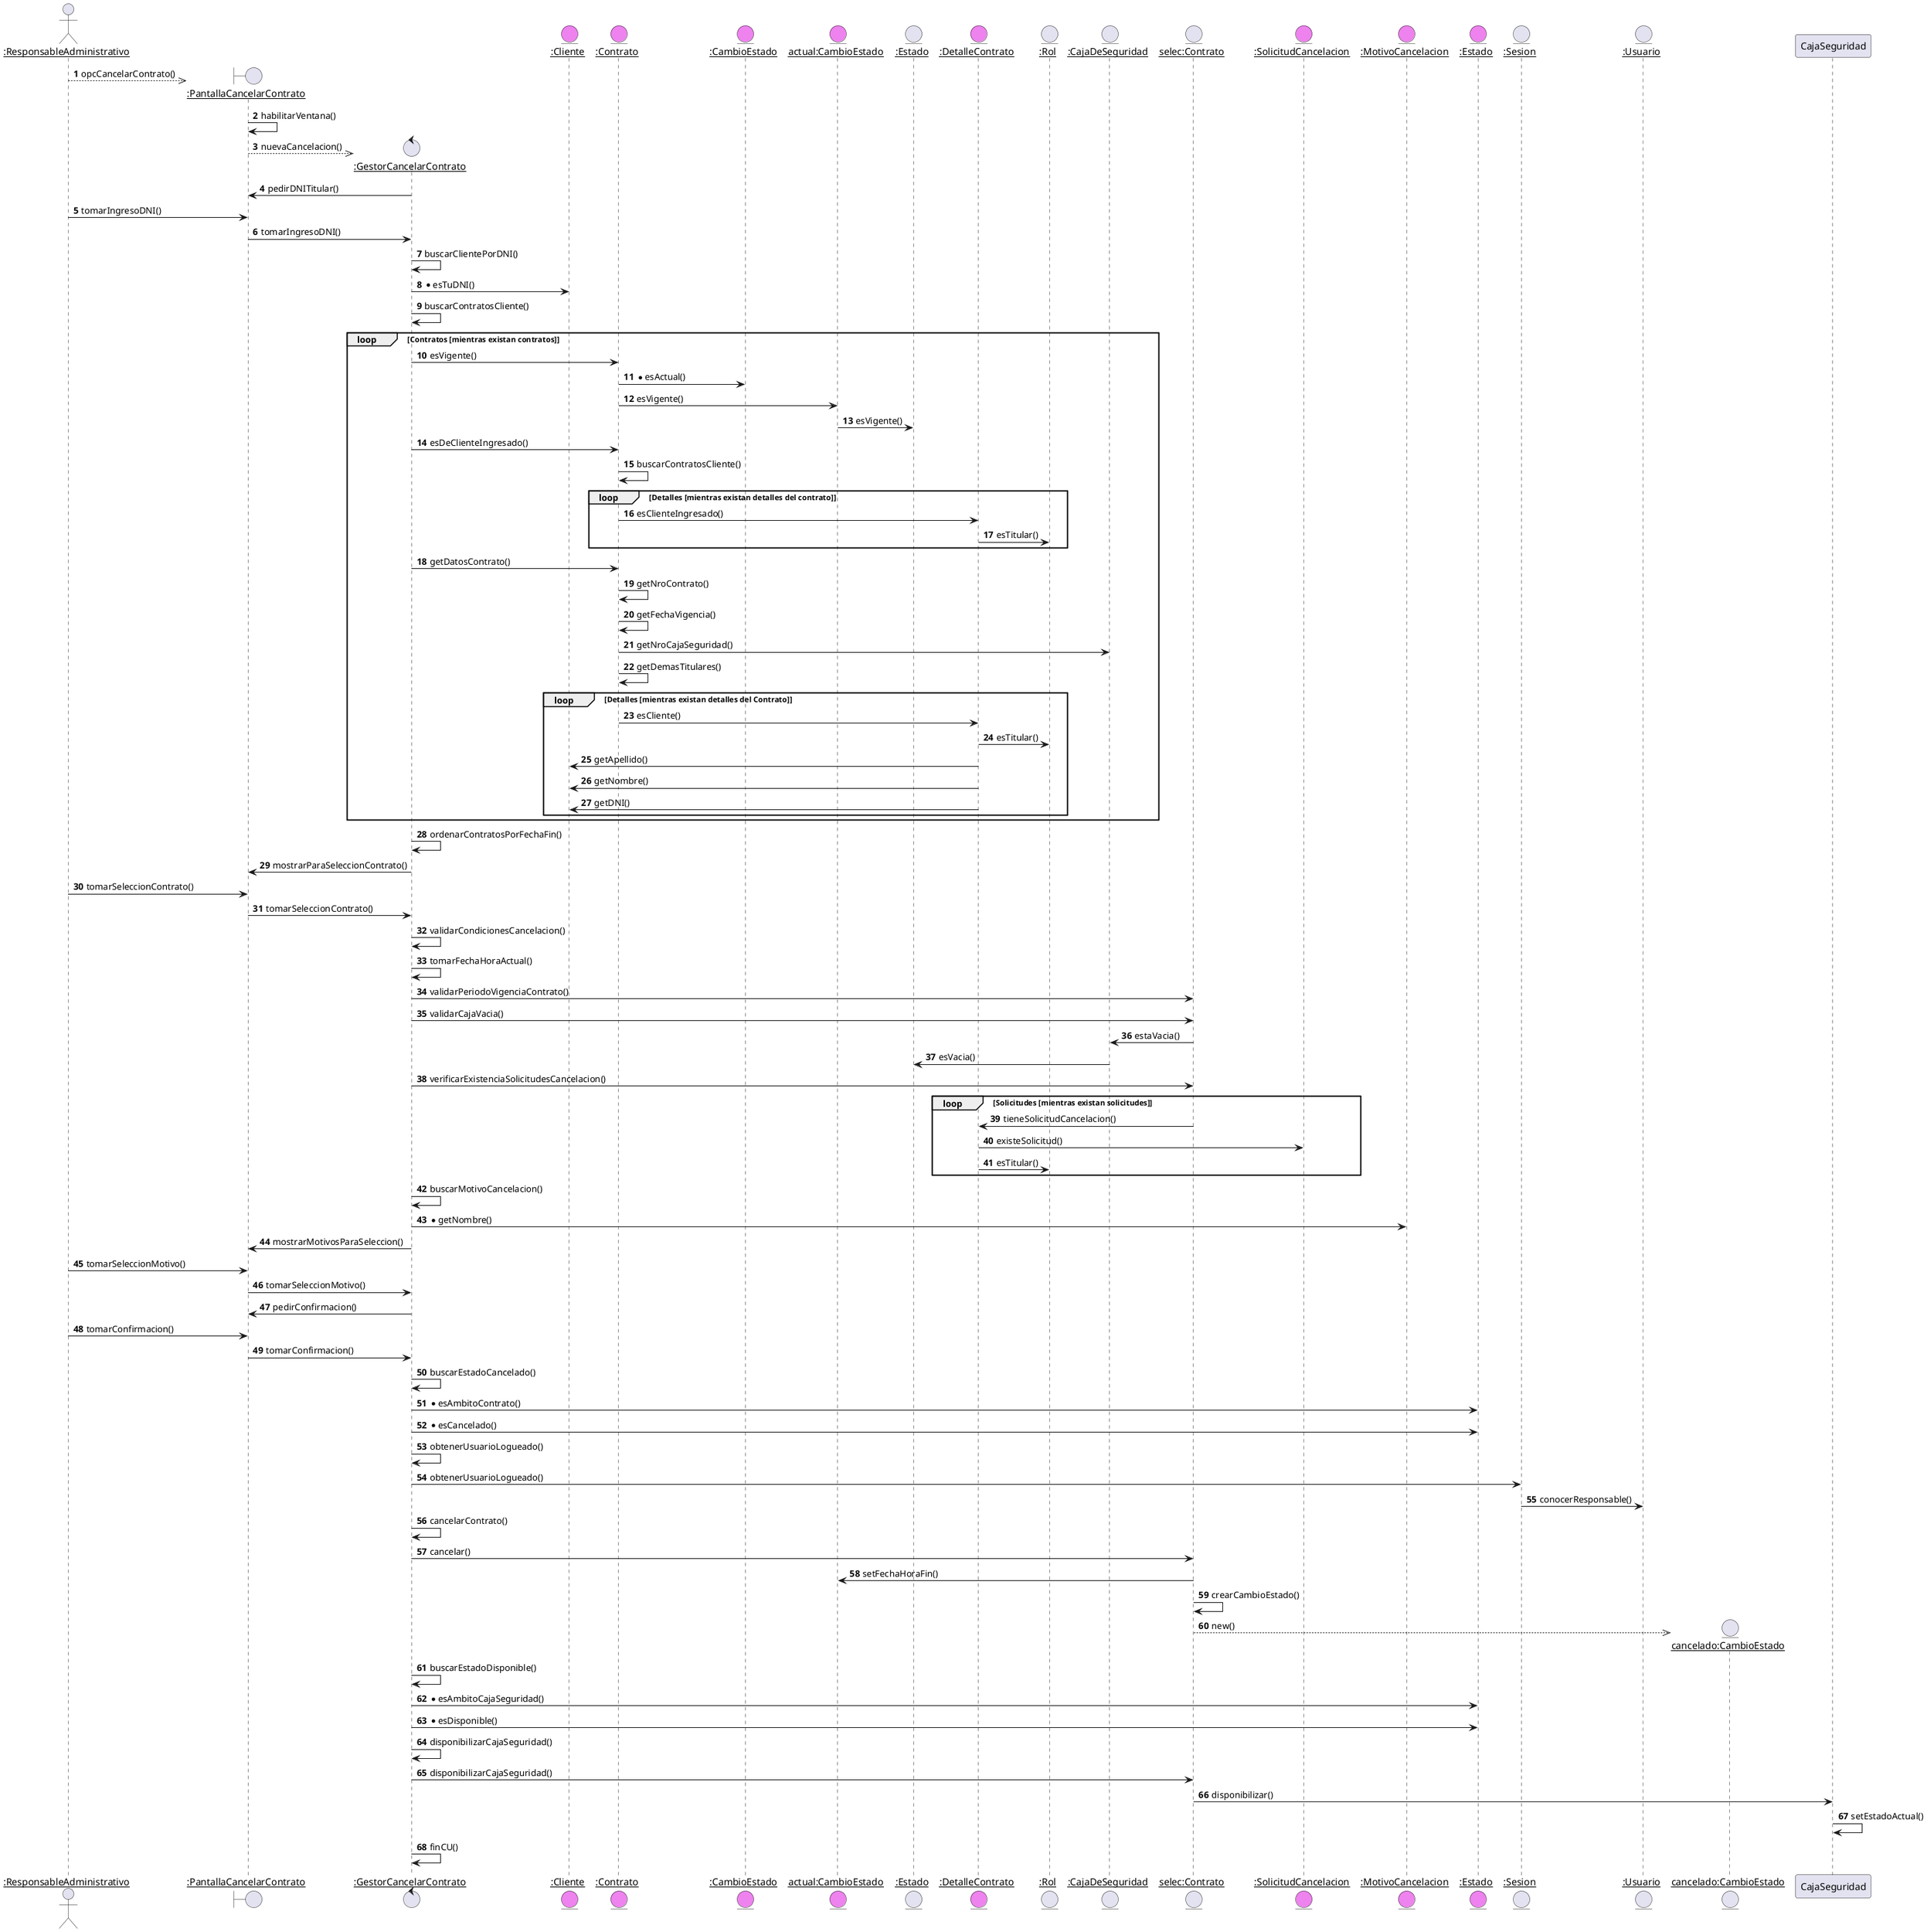 @startuml
autonumber 

actor "__:ResponsableAdministrativo__" as RA 
boundary "__:PantallaCancelarContrato__" as Pantalla 
control "__:GestorCancelarContrato__" as Gestor 

RA-->>Pantalla**: opcCancelarContrato()
Pantalla -> Pantalla: habilitarVentana()
Pantalla -->> Gestor**:nuevaCancelacion()

Gestor -> Pantalla: pedirDNITitular()
RA -> Pantalla: tomarIngresoDNI()
Pantalla -> Gestor: tomarIngresoDNI()

Gestor -> Gestor: buscarClientePorDNI()
entity "__:Cliente__" as Clientes #violet 

Gestor -> Clientes: *esTuDNI()


entity "__:Contrato__" as Contratos #violet
entity "__:CambioEstado__" as CE #violet 
entity "__actual:CambioEstado__" as actualCE #violet 
entity "__:Estado__" as E 

entity "__:DetalleContrato__" as Detalle #violet 
entity "__:Rol__" as Rol 

entity "__:CajaDeSeguridad__" as CajaDeSeguridad
Gestor -> Gestor: buscarContratosCliente()
loop Contratos [mientras existan contratos]
    
    Gestor -> Contratos: esVigente()
    Contratos -> CE: *esActual()
    Contratos -> actualCE: esVigente()
    actualCE -> E: esVigente()
    Gestor -> Contratos: esDeClienteIngresado()
    Contratos -> Contratos: buscarContratosCliente()
    loop Detalles [mientras existan detalles del contrato]
        Contratos -> Detalle: esClienteIngresado()
        Detalle -> Rol: esTitular()
    end

    Gestor -> Contratos: getDatosContrato()
    Contratos -> Contratos: getNroContrato()
    Contratos -> Contratos: getFechaVigencia()
    Contratos -> CajaDeSeguridad: getNroCajaSeguridad()
    Contratos -> Contratos: getDemasTitulares()

    loop Detalles [mientras existan detalles del Contrato]
        Contratos -> Detalle: esCliente()
        Detalle -> Rol: esTitular()

        Detalle -> Clientes: getApellido()
        Detalle -> Clientes: getNombre()
        Detalle -> Clientes: getDNI()


    end

end
Gestor -> Gestor: ordenarContratosPorFechaFin()

Gestor -> Pantalla: mostrarParaSeleccionContrato()
RA -> Pantalla: tomarSeleccionContrato()
Pantalla -> Gestor: tomarSeleccionContrato()
entity "__selec:Contrato__" as ContratoSeleccionado
entity "__:SolicitudCancelacion__" as Solicitud #violet
Gestor -> Gestor: validarCondicionesCancelacion()
Gestor -> Gestor: tomarFechaHoraActual()
Gestor -> ContratoSeleccionado: validarPeriodoVigenciaContrato()
Gestor -> ContratoSeleccionado: validarCajaVacia()
ContratoSeleccionado -> CajaDeSeguridad: estaVacia()
CajaDeSeguridad -> E: esVacia()
Gestor -> ContratoSeleccionado: verificarExistenciaSolicitudesCancelacion()
loop Solicitudes [mientras existan solicitudes]
    ContratoSeleccionado -> Detalle: tieneSolicitudCancelacion()
    Detalle -> Solicitud: existeSolicitud()
    Detalle -> Rol: esTitular()
end


Gestor -> Gestor: buscarMotivoCancelacion()
entity "__:MotivoCancelacion__" as Motivos #Violet 
Gestor -> Motivos: *getNombre()
Gestor -> Pantalla: mostrarMotivosParaSeleccion()
RA -> Pantalla: tomarSeleccionMotivo()
Pantalla -> Gestor: tomarSeleccionMotivo()

Gestor -> Pantalla: pedirConfirmacion()
RA -> Pantalla: tomarConfirmacion()
Pantalla -> Gestor: tomarConfirmacion()

Gestor -> Gestor: buscarEstadoCancelado()
entity "__:Estado__" as Estados #violet 
Gestor -> Estados: *esAmbitoContrato()
Gestor -> Estados: *esCancelado()



Gestor -> Gestor: obtenerUsuarioLogueado()
entity "__:Sesion__" as Sesion 
entity "__:Usuario__" as Usuario 
Gestor -> Sesion: obtenerUsuarioLogueado()
Sesion -> Usuario: conocerResponsable()

Gestor -> Gestor: cancelarContrato()
Gestor -> ContratoSeleccionado: cancelar()

ContratoSeleccionado -> actualCE: setFechaHoraFin()
ContratoSeleccionado -> ContratoSeleccionado: crearCambioEstado()
entity "__cancelado:CambioEstado__" as newCE 
ContratoSeleccionado -->> newCE**: new()

Gestor -> Gestor: buscarEstadoDisponible()
Gestor -> Estados: *esAmbitoCajaSeguridad()
Gestor -> Estados: *esDisponible()

Gestor -> Gestor: disponibilizarCajaSeguridad()
Gestor -> ContratoSeleccionado: disponibilizarCajaSeguridad()
ContratoSeleccionado -> CajaSeguridad: disponibilizar()
CajaSeguridad -> CajaSeguridad: setEstadoActual()

Gestor -> Gestor: finCU()


@enduml